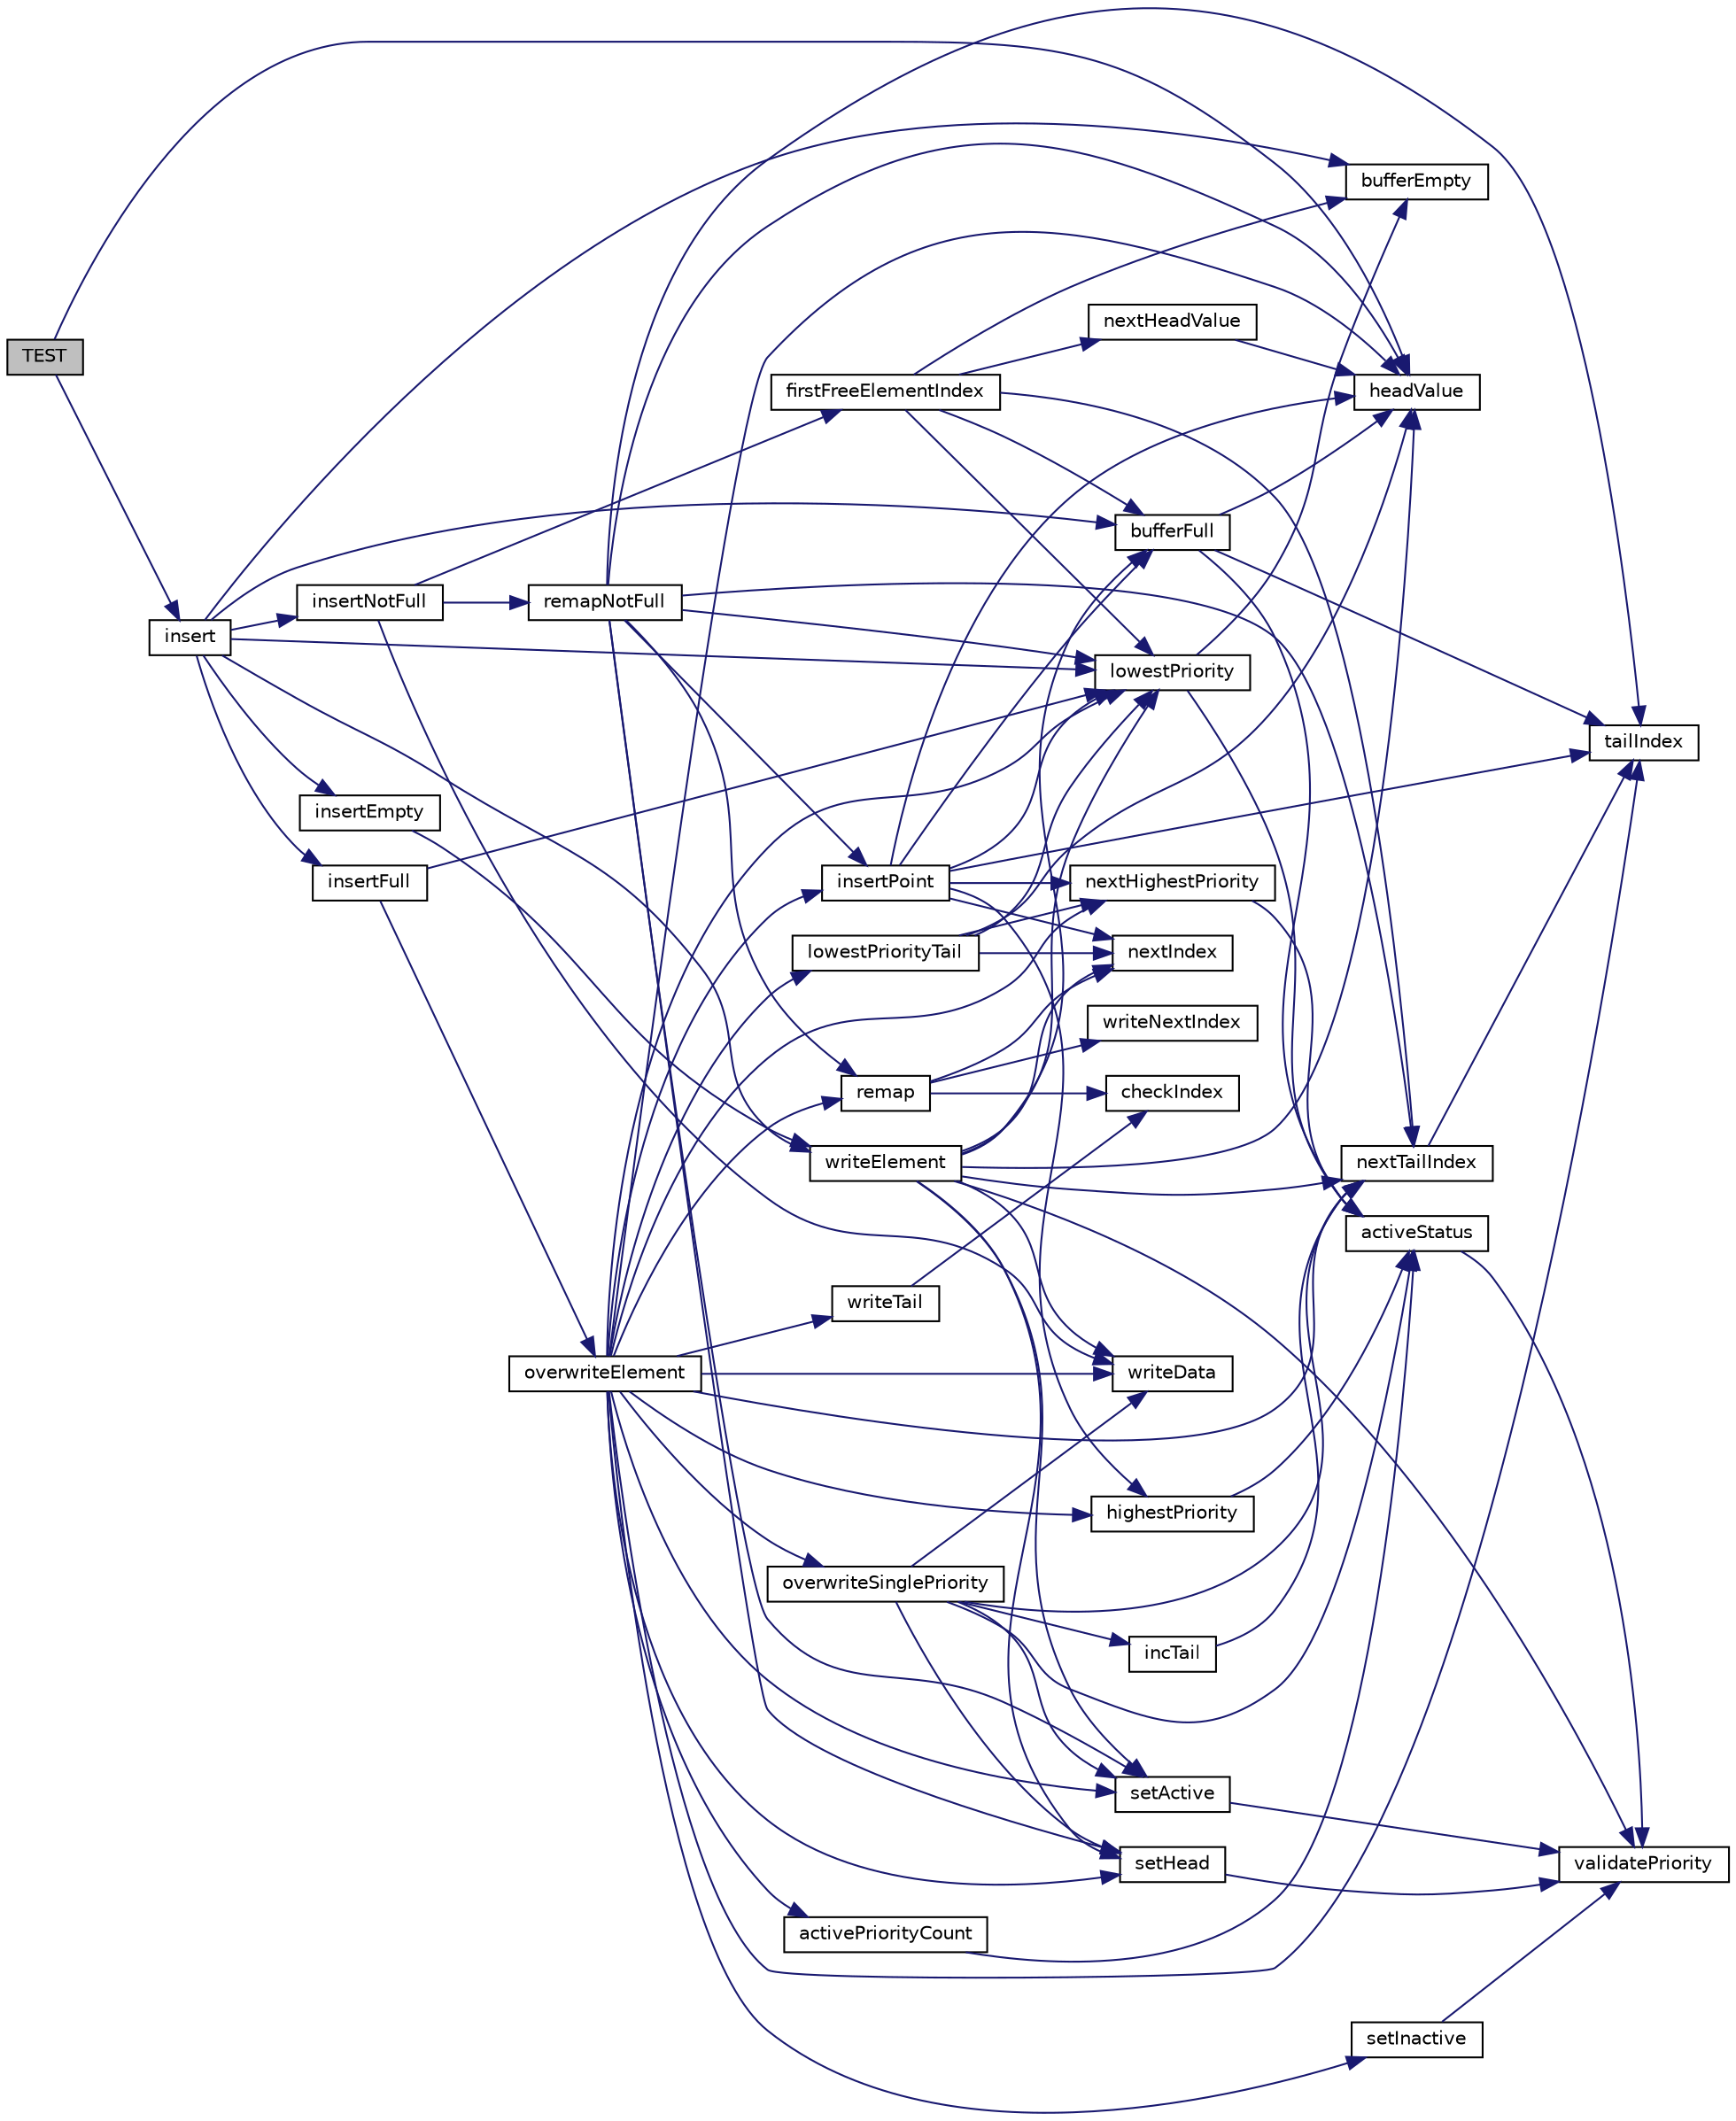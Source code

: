digraph "TEST"
{
  edge [fontname="Helvetica",fontsize="10",labelfontname="Helvetica",labelfontsize="10"];
  node [fontname="Helvetica",fontsize="10",shape=record];
  rankdir="LR";
  Node2332 [label="TEST",height=0.2,width=0.4,color="black", fillcolor="grey75", style="filled", fontcolor="black"];
  Node2332 -> Node2333 [color="midnightblue",fontsize="10",style="solid",fontname="Helvetica"];
  Node2333 [label="insert",height=0.2,width=0.4,color="black", fillcolor="white", style="filled",URL="$group__Internal.html#ga63ad097411c7e90c201b2d94a2ab3162",tooltip="Insert an element into the buffer of a given priority and adjust the buffer to correct the prioritisa..."];
  Node2333 -> Node2334 [color="midnightblue",fontsize="10",style="solid",fontname="Helvetica"];
  Node2334 [label="bufferEmpty",height=0.2,width=0.4,color="black", fillcolor="white", style="filled",URL="$group__Internal.html#ga4040671ef2dccd1394038df3a9f10c6c",tooltip="Check whether the buffer is empty. "];
  Node2333 -> Node2335 [color="midnightblue",fontsize="10",style="solid",fontname="Helvetica"];
  Node2335 [label="insertEmpty",height=0.2,width=0.4,color="black", fillcolor="white", style="filled",URL="$group__Internal.html#gaf8c08c3ee7157baffca08c117e4acfc0",tooltip="Insert the passed in element of the passed in priority to an empty buffer. "];
  Node2335 -> Node2336 [color="midnightblue",fontsize="10",style="solid",fontname="Helvetica"];
  Node2336 [label="writeElement",height=0.2,width=0.4,color="black", fillcolor="white", style="filled",URL="$group__Internal.html#gabe189820c7e0ccfea576ea30ef3150e3",tooltip="Write an element to the buffer at the next empty position in the linked buffer and adjust the relevan..."];
  Node2336 -> Node2337 [color="midnightblue",fontsize="10",style="solid",fontname="Helvetica"];
  Node2337 [label="validatePriority",height=0.2,width=0.4,color="black", fillcolor="white", style="filled",URL="$group__Internal.html#ga1d89e6a47f0d969863ebd23cf34f8ceb",tooltip="Check the priority is a valid one. "];
  Node2336 -> Node2338 [color="midnightblue",fontsize="10",style="solid",fontname="Helvetica"];
  Node2338 [label="bufferFull",height=0.2,width=0.4,color="black", fillcolor="white", style="filled",URL="$group__Internal.html#ga3fb5f15ae23ea536c404c99f27d8bdf2",tooltip="Buffer Full checks whether there is any room left in the buffer for a new insertion. "];
  Node2338 -> Node2339 [color="midnightblue",fontsize="10",style="solid",fontname="Helvetica"];
  Node2339 [label="activeStatus",height=0.2,width=0.4,color="black", fillcolor="white", style="filled",URL="$group__Internal.html#ga96a9cdf59344a92de680c2054de68d18",tooltip="Return the active status of the priority passed in. "];
  Node2339 -> Node2337 [color="midnightblue",fontsize="10",style="solid",fontname="Helvetica"];
  Node2338 -> Node2340 [color="midnightblue",fontsize="10",style="solid",fontname="Helvetica"];
  Node2340 [label="tailIndex",height=0.2,width=0.4,color="black", fillcolor="white", style="filled",URL="$group__Internal.html#ga25f69e90532a55846b77358559c3850d",tooltip="Return the index pointed to by the tail pointer. "];
  Node2338 -> Node2341 [color="midnightblue",fontsize="10",style="solid",fontname="Helvetica"];
  Node2341 [label="headValue",height=0.2,width=0.4,color="black", fillcolor="white", style="filled",URL="$group__Internal.html#ga55454ce12d8fbbc635fddc48d7a26891",tooltip="Return the index pointed to by the head related with the priority passed in. "];
  Node2336 -> Node2342 [color="midnightblue",fontsize="10",style="solid",fontname="Helvetica"];
  Node2342 [label="lowestPriority",height=0.2,width=0.4,color="black", fillcolor="white", style="filled",URL="$group__Internal.html#ga5c99e6cbaab9c7ce05f08a52baf11b07",tooltip="Determine the lowest priority in the buffer. "];
  Node2342 -> Node2334 [color="midnightblue",fontsize="10",style="solid",fontname="Helvetica"];
  Node2342 -> Node2339 [color="midnightblue",fontsize="10",style="solid",fontname="Helvetica"];
  Node2336 -> Node2343 [color="midnightblue",fontsize="10",style="solid",fontname="Helvetica"];
  Node2343 [label="nextTailIndex",height=0.2,width=0.4,color="black", fillcolor="white", style="filled",URL="$group__Internal.html#ga9ff9ed75bb6e4b8b09b58069b5b8a6ec",tooltip="Update the passed in index with the index pointed to by the tail pointer after advancing it..."];
  Node2343 -> Node2340 [color="midnightblue",fontsize="10",style="solid",fontname="Helvetica"];
  Node2336 -> Node2344 [color="midnightblue",fontsize="10",style="solid",fontname="Helvetica"];
  Node2344 [label="nextIndex",height=0.2,width=0.4,color="black", fillcolor="white", style="filled",URL="$priority__buffer_8c.html#a9f3387e4330e5db92c7c9b5a4d66624d"];
  Node2336 -> Node2341 [color="midnightblue",fontsize="10",style="solid",fontname="Helvetica"];
  Node2336 -> Node2345 [color="midnightblue",fontsize="10",style="solid",fontname="Helvetica"];
  Node2345 [label="writeData",height=0.2,width=0.4,color="black", fillcolor="white", style="filled",URL="$group__Internal.html#ga094a72d34fb14e52ab82ec100e398d32",tooltip="Write the element passed in to the index passed in. "];
  Node2336 -> Node2346 [color="midnightblue",fontsize="10",style="solid",fontname="Helvetica"];
  Node2346 [label="setHead",height=0.2,width=0.4,color="black", fillcolor="white", style="filled",URL="$group__Internal.html#ga656f1f607c0c60b5f57a859a365b7466",tooltip="Set the value of the head pointer associated with the priority passed in with the index passed in..."];
  Node2346 -> Node2337 [color="midnightblue",fontsize="10",style="solid",fontname="Helvetica"];
  Node2336 -> Node2347 [color="midnightblue",fontsize="10",style="solid",fontname="Helvetica"];
  Node2347 [label="setActive",height=0.2,width=0.4,color="black", fillcolor="white", style="filled",URL="$group__Internal.html#ga0658dbd48225de33f2906ebe3839a829",tooltip="Set the relevant activity flag of the priority passed in. "];
  Node2347 -> Node2337 [color="midnightblue",fontsize="10",style="solid",fontname="Helvetica"];
  Node2333 -> Node2338 [color="midnightblue",fontsize="10",style="solid",fontname="Helvetica"];
  Node2333 -> Node2348 [color="midnightblue",fontsize="10",style="solid",fontname="Helvetica"];
  Node2348 [label="insertFull",height=0.2,width=0.4,color="black", fillcolor="white", style="filled",URL="$group__Internal.html#gadc21ddb94c801e986fe0b2a09105e92c",tooltip="Insert into a full buffer the passed in element of the passed in priority. "];
  Node2348 -> Node2342 [color="midnightblue",fontsize="10",style="solid",fontname="Helvetica"];
  Node2348 -> Node2349 [color="midnightblue",fontsize="10",style="solid",fontname="Helvetica"];
  Node2349 [label="overwriteElement",height=0.2,width=0.4,color="black", fillcolor="white", style="filled",URL="$group__Internal.html#gac2c4b841f7547fad647c0cf01ecd3c77",tooltip="Overwrite element since buffer is full and there are no unused elements. "];
  Node2349 -> Node2350 [color="midnightblue",fontsize="10",style="solid",fontname="Helvetica"];
  Node2350 [label="lowestPriorityTail",height=0.2,width=0.4,color="black", fillcolor="white", style="filled",URL="$group__Internal.html#ga3450cb30f7e5348606ca09709f210e15",tooltip="Returns the index of the lowest priority tail. "];
  Node2350 -> Node2342 [color="midnightblue",fontsize="10",style="solid",fontname="Helvetica"];
  Node2350 -> Node2351 [color="midnightblue",fontsize="10",style="solid",fontname="Helvetica"];
  Node2351 [label="nextHighestPriority",height=0.2,width=0.4,color="black", fillcolor="white", style="filled",URL="$group__Internal.html#ga2e2c888184119622170bfb83453e322d",tooltip="Find the next highest priority to the priority we wish to insert - used to find where to store the ne..."];
  Node2351 -> Node2339 [color="midnightblue",fontsize="10",style="solid",fontname="Helvetica"];
  Node2350 -> Node2344 [color="midnightblue",fontsize="10",style="solid",fontname="Helvetica"];
  Node2350 -> Node2341 [color="midnightblue",fontsize="10",style="solid",fontname="Helvetica"];
  Node2349 -> Node2352 [color="midnightblue",fontsize="10",style="solid",fontname="Helvetica"];
  Node2352 [label="insertPoint",height=0.2,width=0.4,color="black", fillcolor="white", style="filled",URL="$group__Internal.html#ga3d8cb66573e57486ba7e3b97c50ab28c",tooltip="Return the index of the valid insert point to be used when remapping the buffer. "];
  Node2352 -> Node2353 [color="midnightblue",fontsize="10",style="solid",fontname="Helvetica"];
  Node2353 [label="highestPriority",height=0.2,width=0.4,color="black", fillcolor="white", style="filled",URL="$group__Internal.html#ga0d9ce6cc5db1bfe9b195180fc40db057",tooltip="Determine the highest priority and assign to the priority pointer passed in. "];
  Node2353 -> Node2339 [color="midnightblue",fontsize="10",style="solid",fontname="Helvetica"];
  Node2352 -> Node2340 [color="midnightblue",fontsize="10",style="solid",fontname="Helvetica"];
  Node2352 -> Node2338 [color="midnightblue",fontsize="10",style="solid",fontname="Helvetica"];
  Node2352 -> Node2341 [color="midnightblue",fontsize="10",style="solid",fontname="Helvetica"];
  Node2352 -> Node2342 [color="midnightblue",fontsize="10",style="solid",fontname="Helvetica"];
  Node2352 -> Node2351 [color="midnightblue",fontsize="10",style="solid",fontname="Helvetica"];
  Node2352 -> Node2344 [color="midnightblue",fontsize="10",style="solid",fontname="Helvetica"];
  Node2349 -> Node2354 [color="midnightblue",fontsize="10",style="solid",fontname="Helvetica"];
  Node2354 [label="activePriorityCount",height=0.2,width=0.4,color="black", fillcolor="white", style="filled",URL="$group__Internal.html#ga6f2fdb52bce7fcd5c8c9ab603c62938a",tooltip="Return number of active priorities. "];
  Node2354 -> Node2339 [color="midnightblue",fontsize="10",style="solid",fontname="Helvetica"];
  Node2349 -> Node2343 [color="midnightblue",fontsize="10",style="solid",fontname="Helvetica"];
  Node2349 -> Node2355 [color="midnightblue",fontsize="10",style="solid",fontname="Helvetica"];
  Node2355 [label="overwriteSinglePriority",height=0.2,width=0.4,color="black", fillcolor="white", style="filled",URL="$group__Internal.html#ga721b108b9ec49215f03f165fbc05ea05",tooltip="Overwrite without remapping if buffer is full and only a single priority exists on the buffer Returns..."];
  Node2355 -> Node2343 [color="midnightblue",fontsize="10",style="solid",fontname="Helvetica"];
  Node2355 -> Node2345 [color="midnightblue",fontsize="10",style="solid",fontname="Helvetica"];
  Node2355 -> Node2346 [color="midnightblue",fontsize="10",style="solid",fontname="Helvetica"];
  Node2355 -> Node2339 [color="midnightblue",fontsize="10",style="solid",fontname="Helvetica"];
  Node2355 -> Node2356 [color="midnightblue",fontsize="10",style="solid",fontname="Helvetica"];
  Node2356 [label="incTail",height=0.2,width=0.4,color="black", fillcolor="white", style="filled",URL="$group__Internal.html#ga64722337ab1ab6db7ba1eee6e510e890",tooltip="Advance the tail to its next position in the buffer. "];
  Node2356 -> Node2343 [color="midnightblue",fontsize="10",style="solid",fontname="Helvetica"];
  Node2355 -> Node2347 [color="midnightblue",fontsize="10",style="solid",fontname="Helvetica"];
  Node2349 -> Node2353 [color="midnightblue",fontsize="10",style="solid",fontname="Helvetica"];
  Node2349 -> Node2345 [color="midnightblue",fontsize="10",style="solid",fontname="Helvetica"];
  Node2349 -> Node2346 [color="midnightblue",fontsize="10",style="solid",fontname="Helvetica"];
  Node2349 -> Node2342 [color="midnightblue",fontsize="10",style="solid",fontname="Helvetica"];
  Node2349 -> Node2351 [color="midnightblue",fontsize="10",style="solid",fontname="Helvetica"];
  Node2349 -> Node2341 [color="midnightblue",fontsize="10",style="solid",fontname="Helvetica"];
  Node2349 -> Node2347 [color="midnightblue",fontsize="10",style="solid",fontname="Helvetica"];
  Node2349 -> Node2340 [color="midnightblue",fontsize="10",style="solid",fontname="Helvetica"];
  Node2349 -> Node2357 [color="midnightblue",fontsize="10",style="solid",fontname="Helvetica"];
  Node2357 [label="setInactive",height=0.2,width=0.4,color="black", fillcolor="white", style="filled",URL="$group__Internal.html#gad6bfc10ed2b3640fbfd1ef1c485b1b82",tooltip="Reset the relevant activity flag of the priority passed in. "];
  Node2357 -> Node2337 [color="midnightblue",fontsize="10",style="solid",fontname="Helvetica"];
  Node2349 -> Node2358 [color="midnightblue",fontsize="10",style="solid",fontname="Helvetica"];
  Node2358 [label="remap",height=0.2,width=0.4,color="black", fillcolor="white", style="filled",URL="$group__Internal.html#gaef16038e1f9438af30a74f142d390814",tooltip="Remap the links of the indexes passed in. "];
  Node2358 -> Node2359 [color="midnightblue",fontsize="10",style="solid",fontname="Helvetica"];
  Node2359 [label="checkIndex",height=0.2,width=0.4,color="black", fillcolor="white", style="filled",URL="$group__Internal.html#gae61bd49f018987359c0c7af18baaccad",tooltip="Check the index is a valid Index. "];
  Node2358 -> Node2344 [color="midnightblue",fontsize="10",style="solid",fontname="Helvetica"];
  Node2358 -> Node2360 [color="midnightblue",fontsize="10",style="solid",fontname="Helvetica"];
  Node2360 [label="writeNextIndex",height=0.2,width=0.4,color="black", fillcolor="white", style="filled",URL="$group__Internal.html#ga6e7e1ec9b159f6251ea7b301b3f3e1a2",tooltip="Writes the index passed in to the element referenced by the current index passed in. "];
  Node2349 -> Node2361 [color="midnightblue",fontsize="10",style="solid",fontname="Helvetica"];
  Node2361 [label="writeTail",height=0.2,width=0.4,color="black", fillcolor="white", style="filled",URL="$group__Internal.html#gae1d6cf89c1d2cecc5b27e8b1da9e9a18",tooltip="Write a new index to the tail pointer. "];
  Node2361 -> Node2359 [color="midnightblue",fontsize="10",style="solid",fontname="Helvetica"];
  Node2333 -> Node2342 [color="midnightblue",fontsize="10",style="solid",fontname="Helvetica"];
  Node2333 -> Node2362 [color="midnightblue",fontsize="10",style="solid",fontname="Helvetica"];
  Node2362 [label="insertNotFull",height=0.2,width=0.4,color="black", fillcolor="white", style="filled",URL="$group__Internal.html#ga2eb147495f07075555fc116fcff223c4",tooltip="Insert into a not empty not full buffer the passed in element of the passed in priority. "];
  Node2362 -> Node2363 [color="midnightblue",fontsize="10",style="solid",fontname="Helvetica"];
  Node2363 [label="firstFreeElementIndex",height=0.2,width=0.4,color="black", fillcolor="white", style="filled",URL="$group__Internal.html#gaaaca0205ce96bb4ed7d421595d5e7309",tooltip="find the index at which we can store. "];
  Node2363 -> Node2334 [color="midnightblue",fontsize="10",style="solid",fontname="Helvetica"];
  Node2363 -> Node2343 [color="midnightblue",fontsize="10",style="solid",fontname="Helvetica"];
  Node2363 -> Node2338 [color="midnightblue",fontsize="10",style="solid",fontname="Helvetica"];
  Node2363 -> Node2342 [color="midnightblue",fontsize="10",style="solid",fontname="Helvetica"];
  Node2363 -> Node2364 [color="midnightblue",fontsize="10",style="solid",fontname="Helvetica"];
  Node2364 [label="nextHeadValue",height=0.2,width=0.4,color="black", fillcolor="white", style="filled",URL="$group__Internal.html#gaf51ec5b943679d5a7e7a903a1ebc2e72",tooltip="Return the index pointed to by the head related to the priority passed in after following the head li..."];
  Node2364 -> Node2341 [color="midnightblue",fontsize="10",style="solid",fontname="Helvetica"];
  Node2362 -> Node2345 [color="midnightblue",fontsize="10",style="solid",fontname="Helvetica"];
  Node2362 -> Node2365 [color="midnightblue",fontsize="10",style="solid",fontname="Helvetica"];
  Node2365 [label="remapNotFull",height=0.2,width=0.4,color="black", fillcolor="white", style="filled",URL="$group__Internal.html#ga70be83e9ffcbbdc0472e146ad49a8781",tooltip="Remap buffer for a not full buffer for the index of priority passed in. "];
  Node2365 -> Node2352 [color="midnightblue",fontsize="10",style="solid",fontname="Helvetica"];
  Node2365 -> Node2342 [color="midnightblue",fontsize="10",style="solid",fontname="Helvetica"];
  Node2365 -> Node2341 [color="midnightblue",fontsize="10",style="solid",fontname="Helvetica"];
  Node2365 -> Node2346 [color="midnightblue",fontsize="10",style="solid",fontname="Helvetica"];
  Node2365 -> Node2347 [color="midnightblue",fontsize="10",style="solid",fontname="Helvetica"];
  Node2365 -> Node2343 [color="midnightblue",fontsize="10",style="solid",fontname="Helvetica"];
  Node2365 -> Node2340 [color="midnightblue",fontsize="10",style="solid",fontname="Helvetica"];
  Node2365 -> Node2358 [color="midnightblue",fontsize="10",style="solid",fontname="Helvetica"];
  Node2333 -> Node2336 [color="midnightblue",fontsize="10",style="solid",fontname="Helvetica"];
  Node2332 -> Node2341 [color="midnightblue",fontsize="10",style="solid",fontname="Helvetica"];
}
